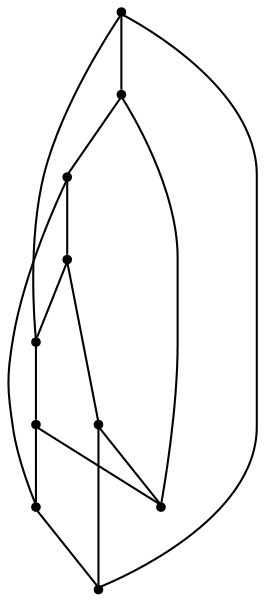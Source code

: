 graph {
  node [shape=point,comment="{\"directed\":false,\"doi\":\"10.1007/978-3-031-49272-3_13\",\"figure\":\"1 (2)\"}"]

  v0 [pos="1037.6861620212046,425.02094494345874"]
  v1 [pos="990.1077181891908,571.4299562097406"]
  v2 [pos="968.3167305051317,447.5408886015126"]
  v3 [pos="947.2259148883442,512.4170668854912"]
  v4 [pos="913.1246546568948,334.53268332229095"]
  v5 [pos="879.0233944254454,512.4170668854912"]
  v6 [pos="913.1246546568948,407.46007402737257"]
  v7 [pos="857.9366484673906,447.5408886015126"]
  v8 [pos="836.1457243717492,571.4299562097406"]
  v9 [pos="788.5631472925851,425.02094494345874"]

  v0 -- v8 [id="-1",pos="1037.6861620212046,425.02094494345874 1050.9299125404,436.9518299450315 1061.5232978099468,451.5331748895531 1068.7786090924421,467.818891099389 1097.3872925683997,532.0616729174658 1068.5077224330491,607.3268949414017 1004.2641532676042,635.9394245831825 940.0289141848777,664.5561510090963 864.7544078477067,635.6727380278174 836.1457243717492,571.4299562097406"]
  v7 -- v9 [id="-2",pos="857.9366484673906,447.5408886015126 788.5631472925851,425.02094494345874 788.5631472925851,425.02094494345874 788.5631472925851,425.02094494345874"]
  v3 -- v1 [id="-3",pos="947.2259148883442,512.4170668854912 990.1077181891908,571.4299562097406 990.1077181891908,571.4299562097406 990.1077181891908,571.4299562097406"]
  v2 -- v0 [id="-4",pos="968.3167305051317,447.5408886015126 1037.6861620212046,425.02094494345874 1037.6861620212046,425.02094494345874 1037.6861620212046,425.02094494345874"]
  v0 -- v9 [id="-5",pos="1037.6861620212046,425.02094494345874 1052.2801490017973,356.227513784728 1008.3398528999513,288.6300389286454 939.5455150335383,274.0404275911344 870.7553740026933,259.4466194694903 803.1571342731778,303.39057383812144 788.5631472925851,372.17987180035755 784.8667525718059,389.5990694581334 784.8667525718059,407.6017154918636 788.5631472925851,425.02094494345874"]
  v5 -- v8 [id="-6",pos="879.0233944254454,512.4170668854912 836.1457243717492,571.4299562097406 836.1457243717492,571.4299562097406 836.1457243717492,571.4299562097406"]
  v9 -- v1 [id="-7",pos="788.5631472925851,425.02094494345874 736.3131803543948,472.09452390405005 732.1166627284217,552.6021969803935 779.190850408091,604.851555354551 826.2566444166243,657.0967487383946 906.7736342624813,661.2973481297674 959.0194679535211,614.22793415949 972.2674153082846,602.2970173640981 982.8566037422635,587.7157042133956 990.1077181891908,571.4299562097406"]
  v7 -- v6 [id="-13",pos="857.9366484673906,447.5408886015126 874.8768572957829,432.2928908562167 893.3798150775189,418.853389134082 913.1246546568948,407.46007402737257"]
  v5 -- v7 [id="-16",pos="879.0233944254454,512.4170668854912 869.7469252864222,491.5849299129536 862.6791362477179,469.8400559791117 857.9366484673906,447.5408886015126"]
  v6 -- v2 [id="-17",pos="913.1246546568948,407.46007402737257 932.8694942362708,418.8534209279012 951.372388429589,432.2928908562167 968.3167305051317,447.5408886015126"]
  v4 -- v8 [id="-18",pos="913.1246546568948,334.53268332229095 852.227425972802,299.3650312152083 774.3484016351426,320.21808852077277 739.1802549315579,381.1145072814718 704.0079749808227,442.01098962980905 724.8613514459263,519.8891230962305 785.7627133771693,555.0609401936271 801.2234740794022,563.9914106844274 818.384589070877,569.5630867345466 836.1457243717492,571.4299562097406"]
  v3 -- v5 [id="-19",pos="947.2259148883442,512.4170668854912 924.5556265643584,514.7925102924472 901.6978159965815,514.7925102924472 879.0233944254454,512.4170668854912"]
  v4 -- v1 [id="-20",pos="913.1246546568948,334.53268332229095 928.5854153591276,325.6063142341661 945.7506635977528,320.02630820341915 963.5076656514746,318.1635719247199 1033.4479303932217,310.8166561863121 1096.099627110017,361.56162641786 1103.446632890833,431.4969007989777 1110.7894418360806,501.4363401704093 1060.0480465193555,564.0872054616466 990.1077181891908,571.4299562097406"]
  v6 -- v4 [id="-22",pos="913.1246546568948,407.46007402737257 913.1246546568948,334.53268332229095 913.1246546568948,334.53268332229095 913.1246546568948,334.53268332229095"]
  v2 -- v3 [id="-23",pos="968.3167305051317,447.5408886015126 963.5743699016397,469.8442209694256 956.5023840273674,491.5890949032675 947.2259148883442,512.4170668854912"]
}